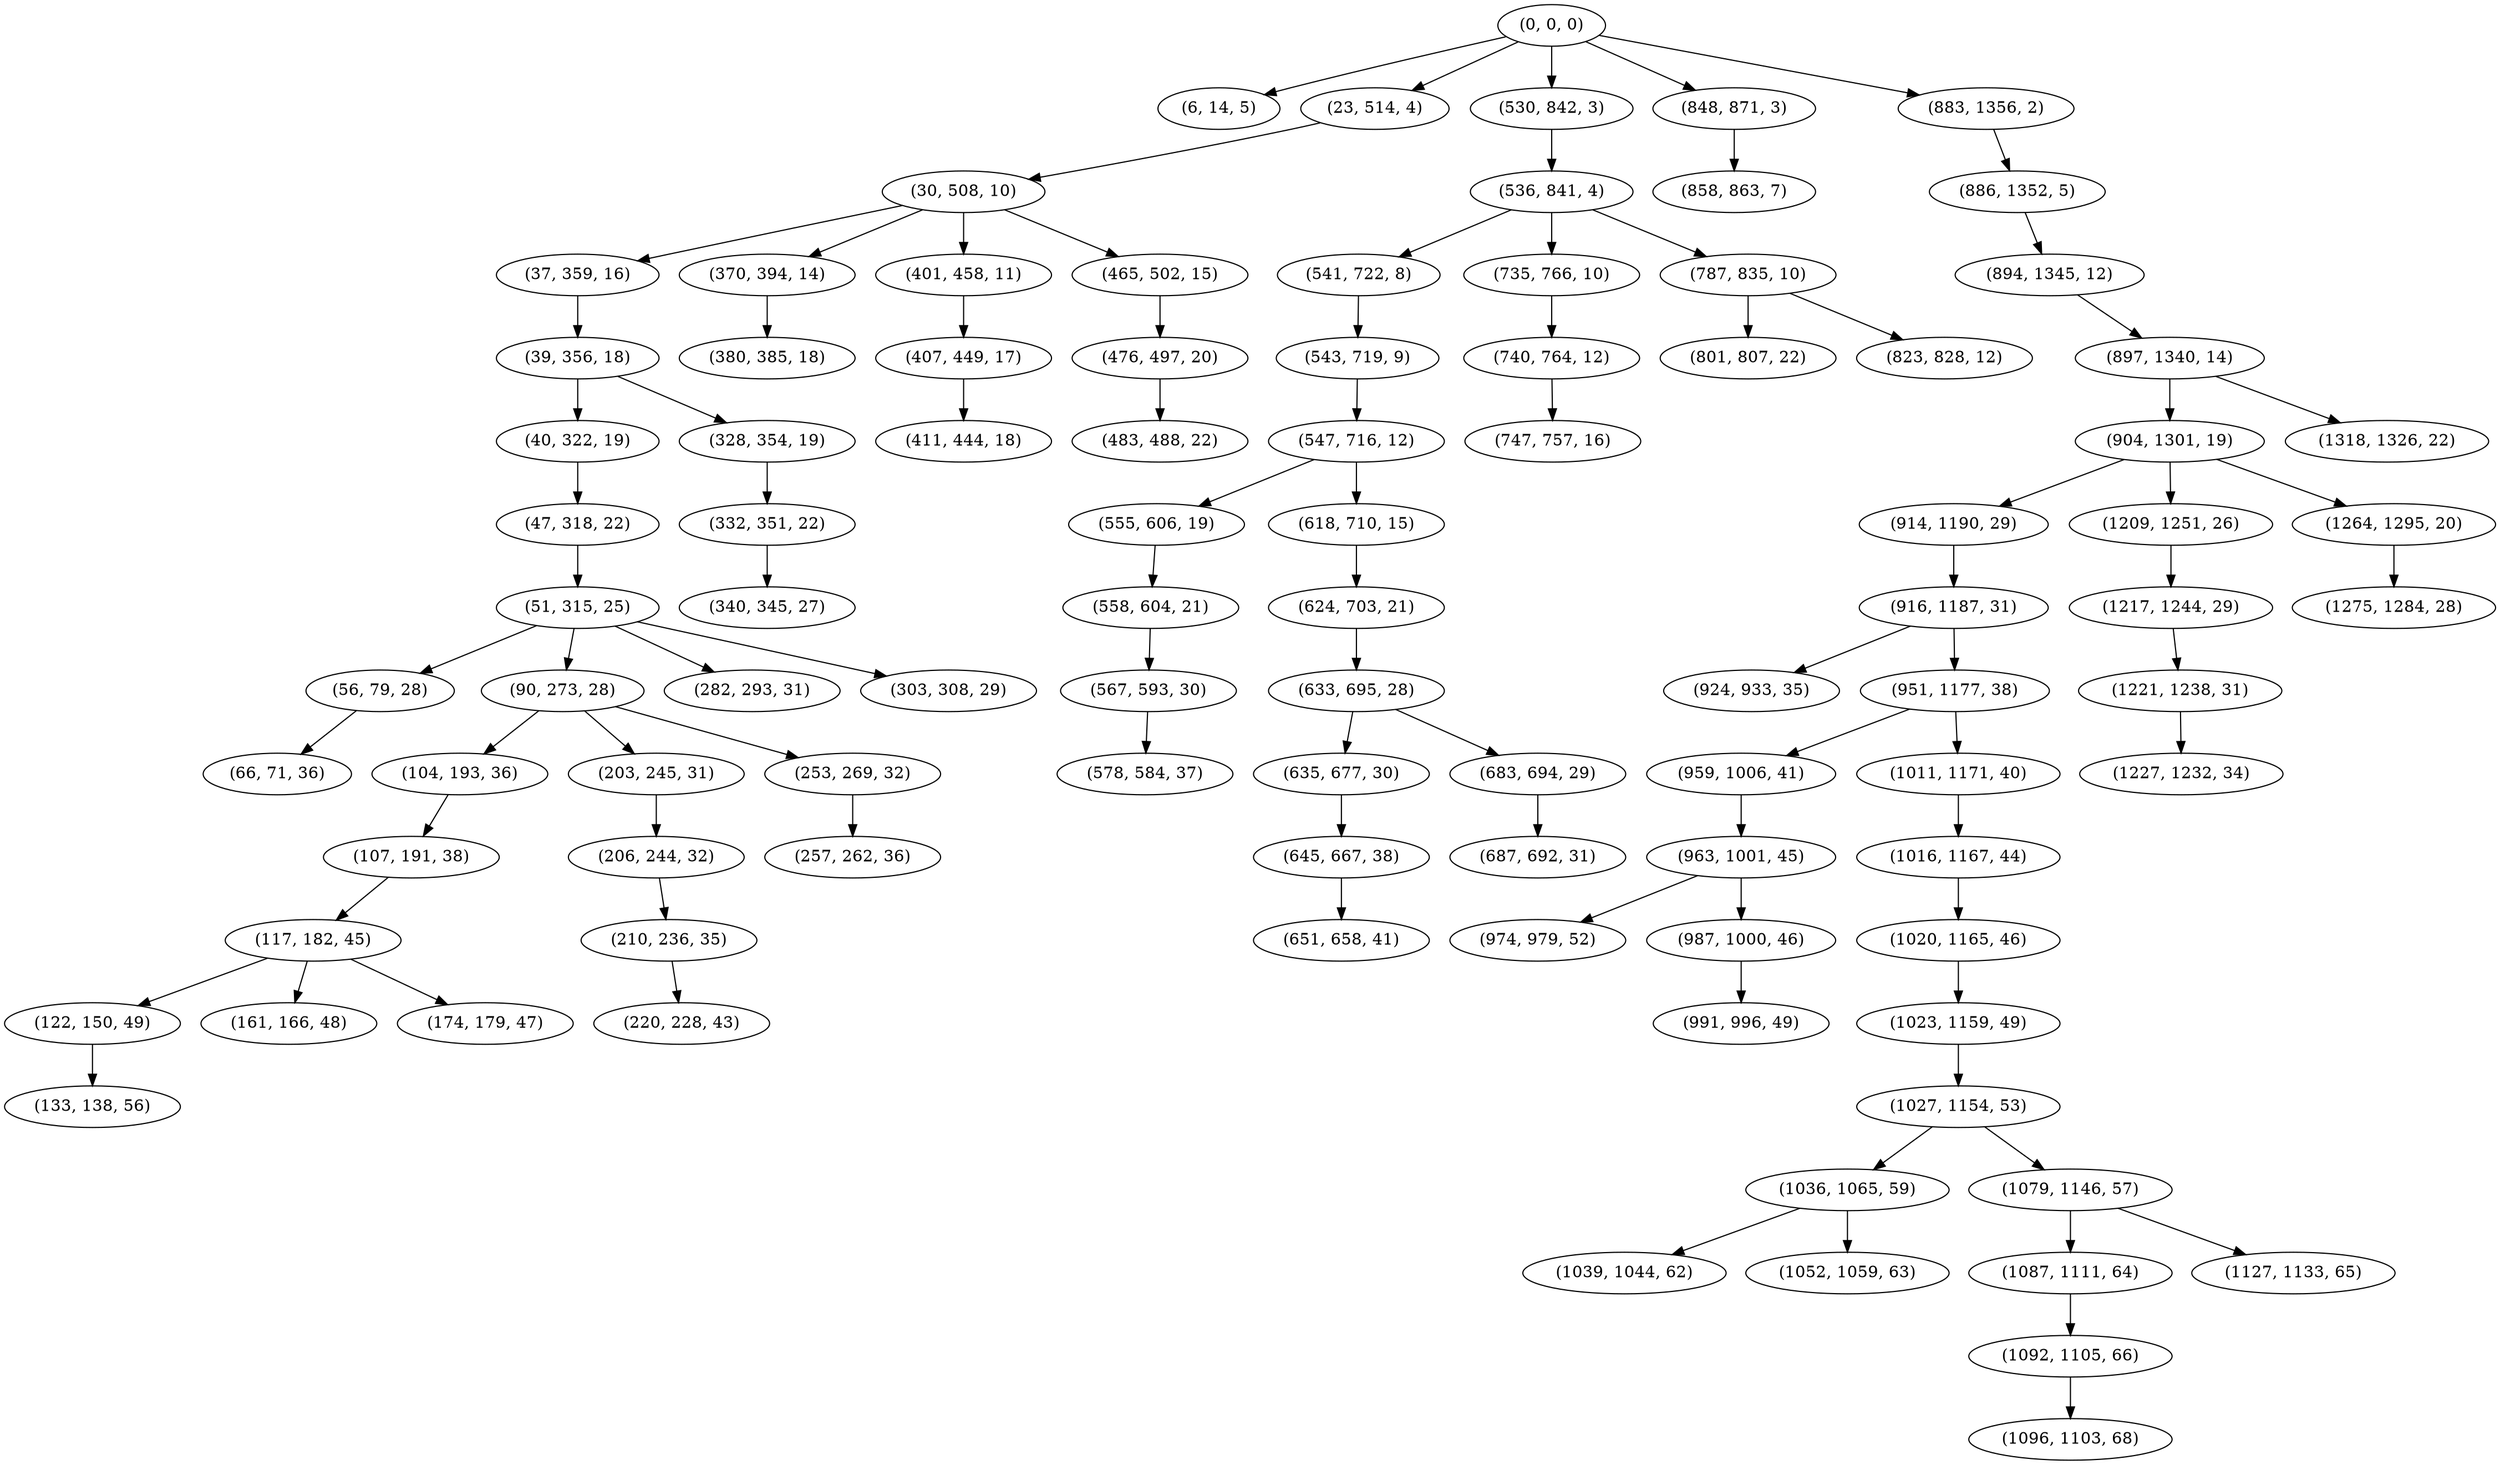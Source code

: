 digraph tree {
    "(0, 0, 0)";
    "(6, 14, 5)";
    "(23, 514, 4)";
    "(30, 508, 10)";
    "(37, 359, 16)";
    "(39, 356, 18)";
    "(40, 322, 19)";
    "(47, 318, 22)";
    "(51, 315, 25)";
    "(56, 79, 28)";
    "(66, 71, 36)";
    "(90, 273, 28)";
    "(104, 193, 36)";
    "(107, 191, 38)";
    "(117, 182, 45)";
    "(122, 150, 49)";
    "(133, 138, 56)";
    "(161, 166, 48)";
    "(174, 179, 47)";
    "(203, 245, 31)";
    "(206, 244, 32)";
    "(210, 236, 35)";
    "(220, 228, 43)";
    "(253, 269, 32)";
    "(257, 262, 36)";
    "(282, 293, 31)";
    "(303, 308, 29)";
    "(328, 354, 19)";
    "(332, 351, 22)";
    "(340, 345, 27)";
    "(370, 394, 14)";
    "(380, 385, 18)";
    "(401, 458, 11)";
    "(407, 449, 17)";
    "(411, 444, 18)";
    "(465, 502, 15)";
    "(476, 497, 20)";
    "(483, 488, 22)";
    "(530, 842, 3)";
    "(536, 841, 4)";
    "(541, 722, 8)";
    "(543, 719, 9)";
    "(547, 716, 12)";
    "(555, 606, 19)";
    "(558, 604, 21)";
    "(567, 593, 30)";
    "(578, 584, 37)";
    "(618, 710, 15)";
    "(624, 703, 21)";
    "(633, 695, 28)";
    "(635, 677, 30)";
    "(645, 667, 38)";
    "(651, 658, 41)";
    "(683, 694, 29)";
    "(687, 692, 31)";
    "(735, 766, 10)";
    "(740, 764, 12)";
    "(747, 757, 16)";
    "(787, 835, 10)";
    "(801, 807, 22)";
    "(823, 828, 12)";
    "(848, 871, 3)";
    "(858, 863, 7)";
    "(883, 1356, 2)";
    "(886, 1352, 5)";
    "(894, 1345, 12)";
    "(897, 1340, 14)";
    "(904, 1301, 19)";
    "(914, 1190, 29)";
    "(916, 1187, 31)";
    "(924, 933, 35)";
    "(951, 1177, 38)";
    "(959, 1006, 41)";
    "(963, 1001, 45)";
    "(974, 979, 52)";
    "(987, 1000, 46)";
    "(991, 996, 49)";
    "(1011, 1171, 40)";
    "(1016, 1167, 44)";
    "(1020, 1165, 46)";
    "(1023, 1159, 49)";
    "(1027, 1154, 53)";
    "(1036, 1065, 59)";
    "(1039, 1044, 62)";
    "(1052, 1059, 63)";
    "(1079, 1146, 57)";
    "(1087, 1111, 64)";
    "(1092, 1105, 66)";
    "(1096, 1103, 68)";
    "(1127, 1133, 65)";
    "(1209, 1251, 26)";
    "(1217, 1244, 29)";
    "(1221, 1238, 31)";
    "(1227, 1232, 34)";
    "(1264, 1295, 20)";
    "(1275, 1284, 28)";
    "(1318, 1326, 22)";
    "(0, 0, 0)" -> "(6, 14, 5)";
    "(0, 0, 0)" -> "(23, 514, 4)";
    "(0, 0, 0)" -> "(530, 842, 3)";
    "(0, 0, 0)" -> "(848, 871, 3)";
    "(0, 0, 0)" -> "(883, 1356, 2)";
    "(23, 514, 4)" -> "(30, 508, 10)";
    "(30, 508, 10)" -> "(37, 359, 16)";
    "(30, 508, 10)" -> "(370, 394, 14)";
    "(30, 508, 10)" -> "(401, 458, 11)";
    "(30, 508, 10)" -> "(465, 502, 15)";
    "(37, 359, 16)" -> "(39, 356, 18)";
    "(39, 356, 18)" -> "(40, 322, 19)";
    "(39, 356, 18)" -> "(328, 354, 19)";
    "(40, 322, 19)" -> "(47, 318, 22)";
    "(47, 318, 22)" -> "(51, 315, 25)";
    "(51, 315, 25)" -> "(56, 79, 28)";
    "(51, 315, 25)" -> "(90, 273, 28)";
    "(51, 315, 25)" -> "(282, 293, 31)";
    "(51, 315, 25)" -> "(303, 308, 29)";
    "(56, 79, 28)" -> "(66, 71, 36)";
    "(90, 273, 28)" -> "(104, 193, 36)";
    "(90, 273, 28)" -> "(203, 245, 31)";
    "(90, 273, 28)" -> "(253, 269, 32)";
    "(104, 193, 36)" -> "(107, 191, 38)";
    "(107, 191, 38)" -> "(117, 182, 45)";
    "(117, 182, 45)" -> "(122, 150, 49)";
    "(117, 182, 45)" -> "(161, 166, 48)";
    "(117, 182, 45)" -> "(174, 179, 47)";
    "(122, 150, 49)" -> "(133, 138, 56)";
    "(203, 245, 31)" -> "(206, 244, 32)";
    "(206, 244, 32)" -> "(210, 236, 35)";
    "(210, 236, 35)" -> "(220, 228, 43)";
    "(253, 269, 32)" -> "(257, 262, 36)";
    "(328, 354, 19)" -> "(332, 351, 22)";
    "(332, 351, 22)" -> "(340, 345, 27)";
    "(370, 394, 14)" -> "(380, 385, 18)";
    "(401, 458, 11)" -> "(407, 449, 17)";
    "(407, 449, 17)" -> "(411, 444, 18)";
    "(465, 502, 15)" -> "(476, 497, 20)";
    "(476, 497, 20)" -> "(483, 488, 22)";
    "(530, 842, 3)" -> "(536, 841, 4)";
    "(536, 841, 4)" -> "(541, 722, 8)";
    "(536, 841, 4)" -> "(735, 766, 10)";
    "(536, 841, 4)" -> "(787, 835, 10)";
    "(541, 722, 8)" -> "(543, 719, 9)";
    "(543, 719, 9)" -> "(547, 716, 12)";
    "(547, 716, 12)" -> "(555, 606, 19)";
    "(547, 716, 12)" -> "(618, 710, 15)";
    "(555, 606, 19)" -> "(558, 604, 21)";
    "(558, 604, 21)" -> "(567, 593, 30)";
    "(567, 593, 30)" -> "(578, 584, 37)";
    "(618, 710, 15)" -> "(624, 703, 21)";
    "(624, 703, 21)" -> "(633, 695, 28)";
    "(633, 695, 28)" -> "(635, 677, 30)";
    "(633, 695, 28)" -> "(683, 694, 29)";
    "(635, 677, 30)" -> "(645, 667, 38)";
    "(645, 667, 38)" -> "(651, 658, 41)";
    "(683, 694, 29)" -> "(687, 692, 31)";
    "(735, 766, 10)" -> "(740, 764, 12)";
    "(740, 764, 12)" -> "(747, 757, 16)";
    "(787, 835, 10)" -> "(801, 807, 22)";
    "(787, 835, 10)" -> "(823, 828, 12)";
    "(848, 871, 3)" -> "(858, 863, 7)";
    "(883, 1356, 2)" -> "(886, 1352, 5)";
    "(886, 1352, 5)" -> "(894, 1345, 12)";
    "(894, 1345, 12)" -> "(897, 1340, 14)";
    "(897, 1340, 14)" -> "(904, 1301, 19)";
    "(897, 1340, 14)" -> "(1318, 1326, 22)";
    "(904, 1301, 19)" -> "(914, 1190, 29)";
    "(904, 1301, 19)" -> "(1209, 1251, 26)";
    "(904, 1301, 19)" -> "(1264, 1295, 20)";
    "(914, 1190, 29)" -> "(916, 1187, 31)";
    "(916, 1187, 31)" -> "(924, 933, 35)";
    "(916, 1187, 31)" -> "(951, 1177, 38)";
    "(951, 1177, 38)" -> "(959, 1006, 41)";
    "(951, 1177, 38)" -> "(1011, 1171, 40)";
    "(959, 1006, 41)" -> "(963, 1001, 45)";
    "(963, 1001, 45)" -> "(974, 979, 52)";
    "(963, 1001, 45)" -> "(987, 1000, 46)";
    "(987, 1000, 46)" -> "(991, 996, 49)";
    "(1011, 1171, 40)" -> "(1016, 1167, 44)";
    "(1016, 1167, 44)" -> "(1020, 1165, 46)";
    "(1020, 1165, 46)" -> "(1023, 1159, 49)";
    "(1023, 1159, 49)" -> "(1027, 1154, 53)";
    "(1027, 1154, 53)" -> "(1036, 1065, 59)";
    "(1027, 1154, 53)" -> "(1079, 1146, 57)";
    "(1036, 1065, 59)" -> "(1039, 1044, 62)";
    "(1036, 1065, 59)" -> "(1052, 1059, 63)";
    "(1079, 1146, 57)" -> "(1087, 1111, 64)";
    "(1079, 1146, 57)" -> "(1127, 1133, 65)";
    "(1087, 1111, 64)" -> "(1092, 1105, 66)";
    "(1092, 1105, 66)" -> "(1096, 1103, 68)";
    "(1209, 1251, 26)" -> "(1217, 1244, 29)";
    "(1217, 1244, 29)" -> "(1221, 1238, 31)";
    "(1221, 1238, 31)" -> "(1227, 1232, 34)";
    "(1264, 1295, 20)" -> "(1275, 1284, 28)";
}

